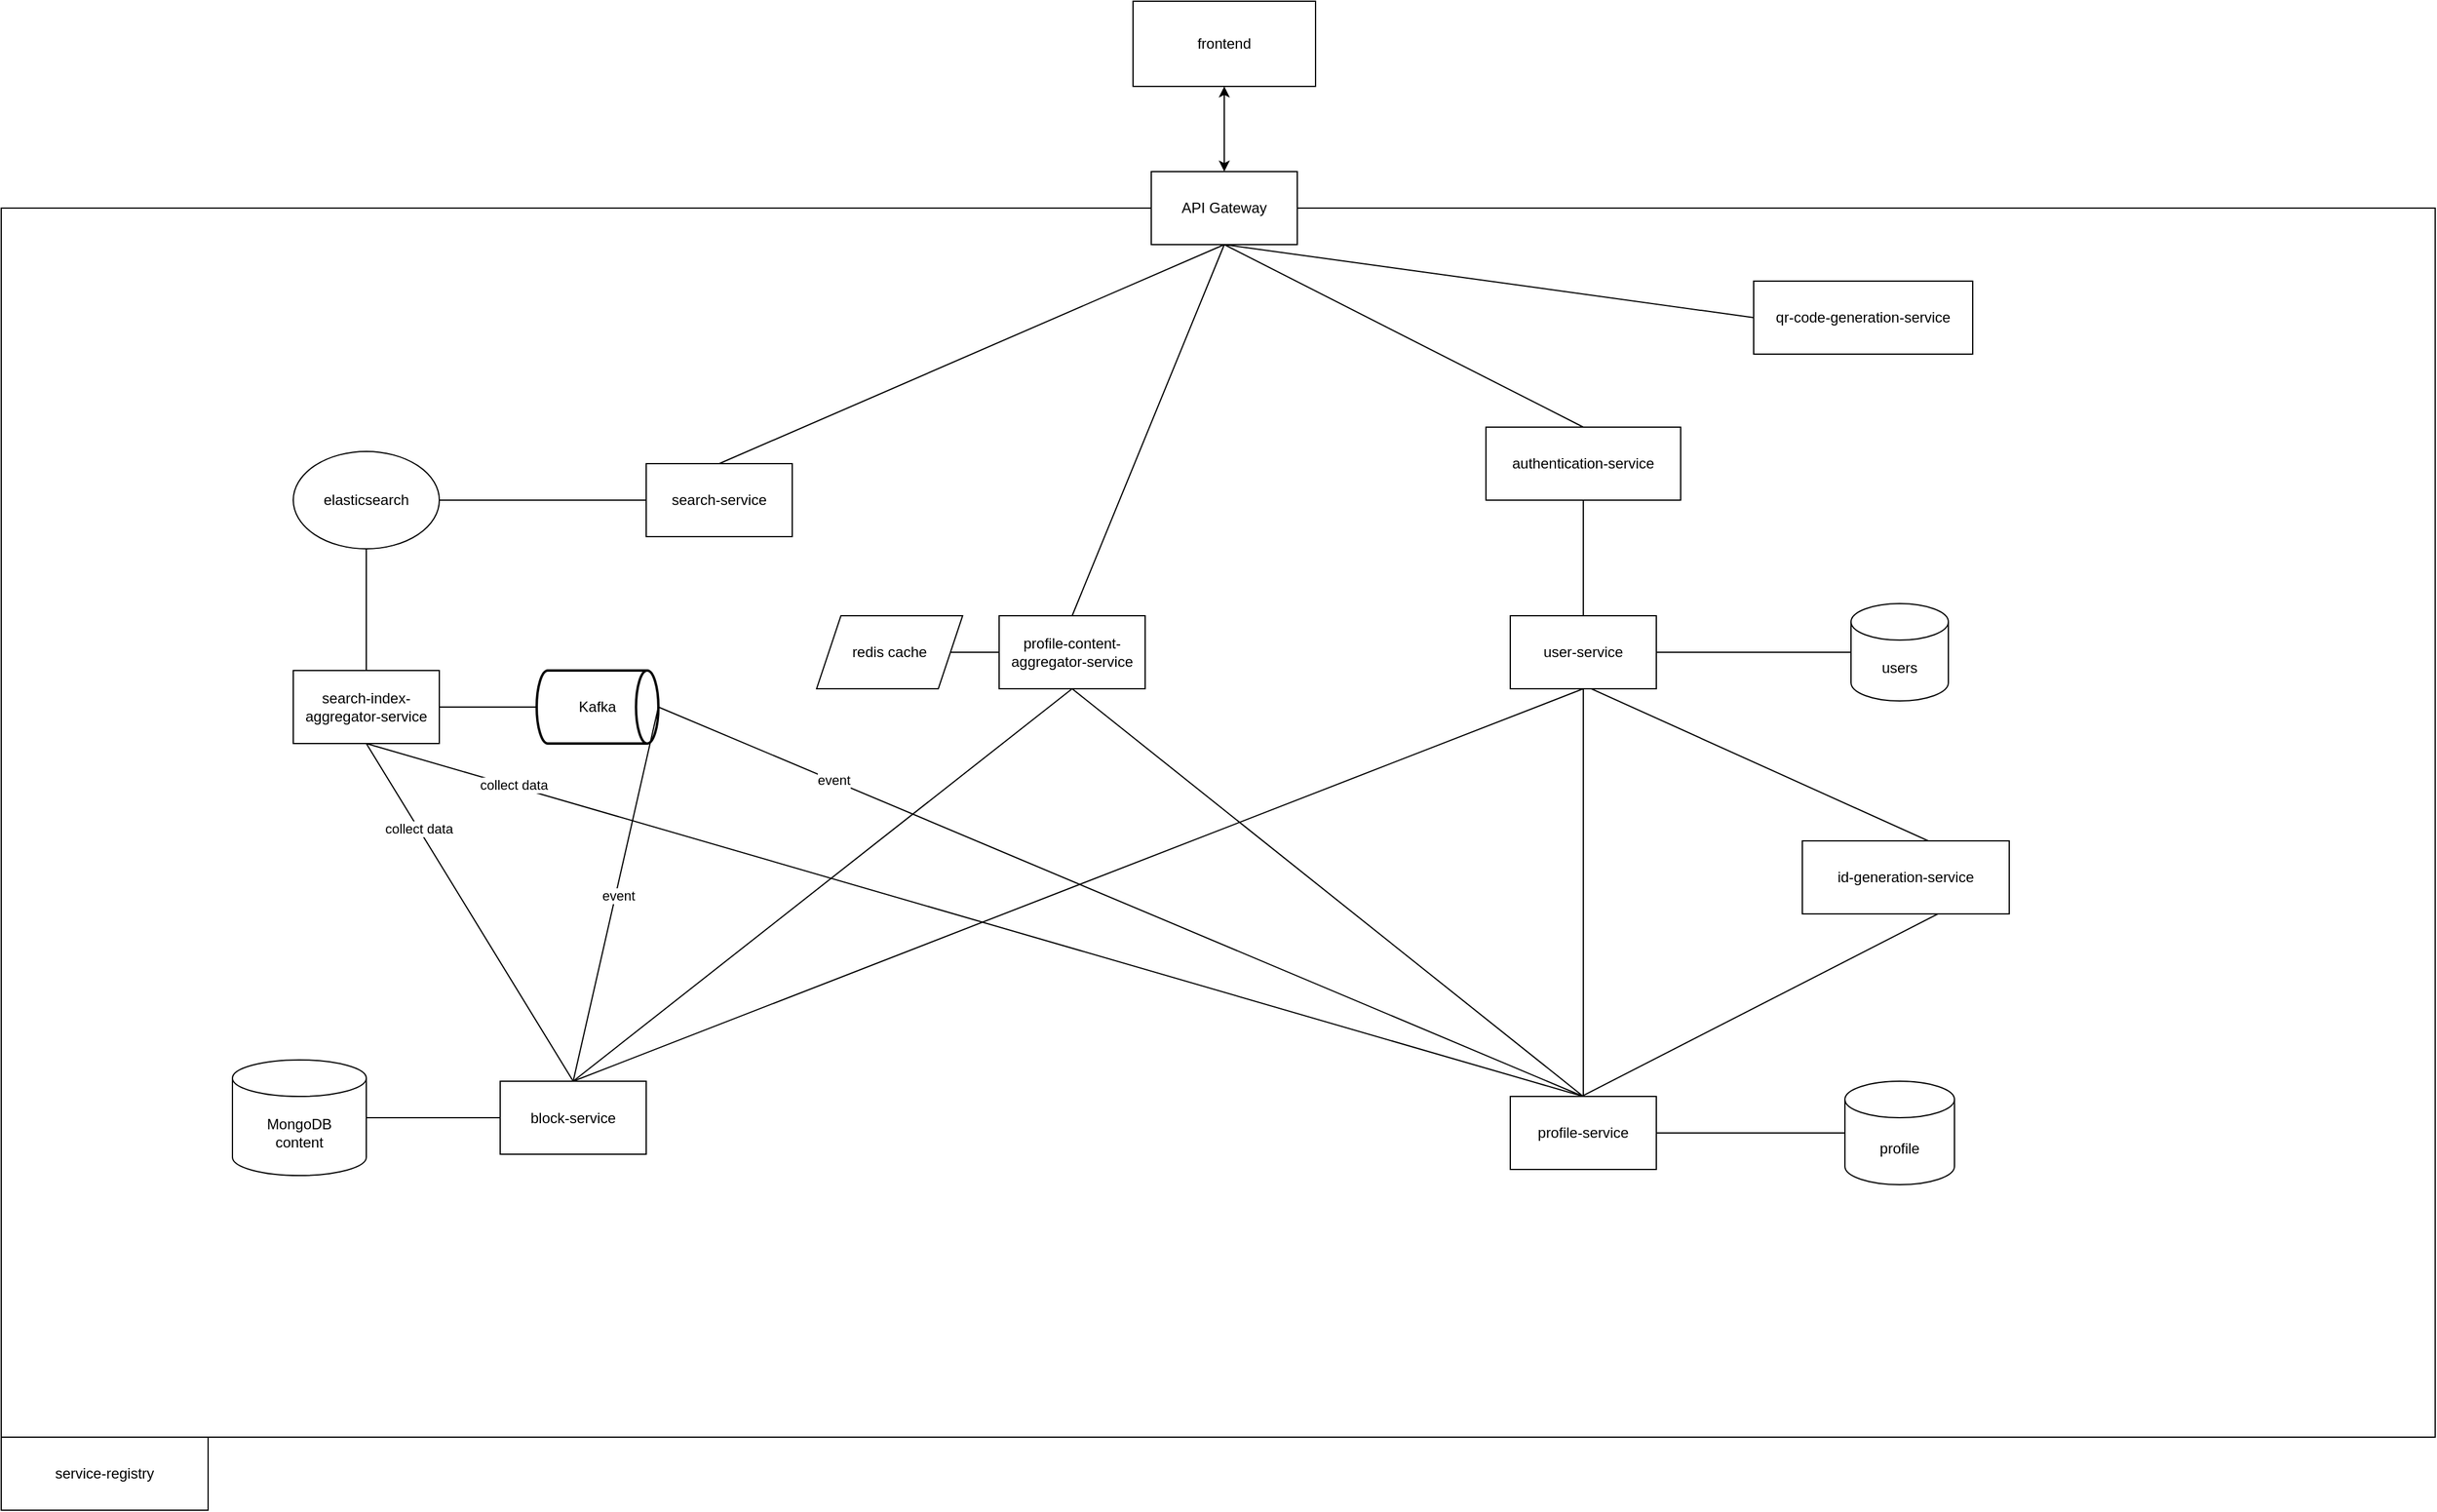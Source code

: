 <mxfile version="27.1.4">
  <diagram name="Страница — 1" id="i3LVn1LgoNljOelGQw5J">
    <mxGraphModel dx="2016" dy="555" grid="1" gridSize="10" guides="1" tooltips="1" connect="1" arrows="1" fold="1" page="1" pageScale="1" pageWidth="827" pageHeight="1169" math="0" shadow="0">
      <root>
        <mxCell id="0" />
        <mxCell id="1" parent="0" />
        <mxCell id="mecvfuiWXkzP9lwRZ46r-13" value="" style="rounded=0;whiteSpace=wrap;html=1;" parent="1" vertex="1">
          <mxGeometry x="-490" y="190" width="2000" height="1010" as="geometry" />
        </mxCell>
        <mxCell id="mecvfuiWXkzP9lwRZ46r-6" value="" style="endArrow=none;html=1;rounded=0;exitX=1;exitY=0.5;exitDx=0;exitDy=0;entryX=0;entryY=0.5;entryDx=0;entryDy=0;" parent="1" source="cwdTRz-IvwMMXVaB-Oc8-13" target="cwdTRz-IvwMMXVaB-Oc8-14" edge="1">
          <mxGeometry width="50" height="50" relative="1" as="geometry">
            <mxPoint x="510" y="789" as="sourcePoint" />
            <mxPoint x="560" y="739" as="targetPoint" />
          </mxGeometry>
        </mxCell>
        <mxCell id="mecvfuiWXkzP9lwRZ46r-7" value="" style="endArrow=none;html=1;rounded=0;entryX=1;entryY=0.5;entryDx=0;entryDy=0;exitX=0;exitY=0.5;exitDx=0;exitDy=0;" parent="1" source="cwdTRz-IvwMMXVaB-Oc8-16" target="cwdTRz-IvwMMXVaB-Oc8-13" edge="1">
          <mxGeometry width="50" height="50" relative="1" as="geometry">
            <mxPoint x="500" y="759" as="sourcePoint" />
            <mxPoint x="550" y="709" as="targetPoint" />
          </mxGeometry>
        </mxCell>
        <mxCell id="mecvfuiWXkzP9lwRZ46r-8" value="" style="endArrow=none;html=1;rounded=0;entryX=0.5;entryY=0;entryDx=0;entryDy=0;exitX=0.5;exitY=1;exitDx=0;exitDy=0;" parent="1" source="cwdTRz-IvwMMXVaB-Oc8-14" target="cwdTRz-IvwMMXVaB-Oc8-16" edge="1">
          <mxGeometry width="50" height="50" relative="1" as="geometry">
            <mxPoint x="500" y="759" as="sourcePoint" />
            <mxPoint x="550" y="709" as="targetPoint" />
          </mxGeometry>
        </mxCell>
        <mxCell id="mecvfuiWXkzP9lwRZ46r-10" value="" style="endArrow=none;html=1;rounded=0;exitX=0.5;exitY=0;exitDx=0;exitDy=0;entryX=0.5;entryY=1;entryDx=0;entryDy=0;" parent="1" source="cwdTRz-IvwMMXVaB-Oc8-15" target="cwdTRz-IvwMMXVaB-Oc8-14" edge="1">
          <mxGeometry width="50" height="50" relative="1" as="geometry">
            <mxPoint x="500" y="759" as="sourcePoint" />
            <mxPoint x="550" y="709" as="targetPoint" />
          </mxGeometry>
        </mxCell>
        <mxCell id="GitikL_nL5rdTP1hG6hW-6" value="service-registry" style="rounded=0;whiteSpace=wrap;html=1;" parent="1" vertex="1">
          <mxGeometry x="-490" y="1200" width="170" height="60" as="geometry" />
        </mxCell>
        <mxCell id="nT1DKGUCvkfuasylY6f7-3" value="MongoDB&lt;br&gt;content" style="shape=cylinder3;whiteSpace=wrap;html=1;boundedLbl=1;backgroundOutline=1;size=15;" parent="1" vertex="1">
          <mxGeometry x="-300" y="890" width="110" height="95" as="geometry" />
        </mxCell>
        <mxCell id="nT1DKGUCvkfuasylY6f7-4" value="" style="endArrow=none;html=1;rounded=0;exitX=1;exitY=0.5;exitDx=0;exitDy=0;exitPerimeter=0;entryX=0;entryY=0.5;entryDx=0;entryDy=0;" parent="1" source="nT1DKGUCvkfuasylY6f7-3" target="cwdTRz-IvwMMXVaB-Oc8-15" edge="1">
          <mxGeometry width="50" height="50" relative="1" as="geometry">
            <mxPoint x="410" y="729" as="sourcePoint" />
            <mxPoint x="460" y="679" as="targetPoint" />
          </mxGeometry>
        </mxCell>
        <mxCell id="nT1DKGUCvkfuasylY6f7-5" value="users" style="shape=cylinder3;whiteSpace=wrap;html=1;boundedLbl=1;backgroundOutline=1;size=15;" parent="1" vertex="1">
          <mxGeometry x="1030" y="515" width="80" height="80" as="geometry" />
        </mxCell>
        <mxCell id="nT1DKGUCvkfuasylY6f7-6" value="" style="endArrow=none;html=1;rounded=0;entryX=0;entryY=0.5;entryDx=0;entryDy=0;entryPerimeter=0;exitX=1;exitY=0.5;exitDx=0;exitDy=0;" parent="1" source="cwdTRz-IvwMMXVaB-Oc8-14" target="nT1DKGUCvkfuasylY6f7-5" edge="1">
          <mxGeometry width="50" height="50" relative="1" as="geometry">
            <mxPoint x="370" y="679" as="sourcePoint" />
            <mxPoint x="420" y="629" as="targetPoint" />
          </mxGeometry>
        </mxCell>
        <mxCell id="nT1DKGUCvkfuasylY6f7-7" value="profile" style="shape=cylinder3;whiteSpace=wrap;html=1;boundedLbl=1;backgroundOutline=1;size=15;" parent="1" vertex="1">
          <mxGeometry x="1025" y="907.5" width="90" height="85" as="geometry" />
        </mxCell>
        <mxCell id="nT1DKGUCvkfuasylY6f7-8" value="" style="endArrow=none;html=1;rounded=0;entryX=0;entryY=0.5;entryDx=0;entryDy=0;entryPerimeter=0;exitX=1;exitY=0.5;exitDx=0;exitDy=0;" parent="1" source="cwdTRz-IvwMMXVaB-Oc8-16" target="nT1DKGUCvkfuasylY6f7-7" edge="1">
          <mxGeometry width="50" height="50" relative="1" as="geometry">
            <mxPoint x="370" y="649" as="sourcePoint" />
            <mxPoint x="420" y="599" as="targetPoint" />
          </mxGeometry>
        </mxCell>
        <mxCell id="nT1DKGUCvkfuasylY6f7-10" value="" style="endArrow=none;html=1;rounded=0;entryX=0.5;entryY=1;entryDx=0;entryDy=0;exitX=0.5;exitY=0;exitDx=0;exitDy=0;" parent="1" source="cwdTRz-IvwMMXVaB-Oc8-14" target="cwdTRz-IvwMMXVaB-Oc8-12" edge="1">
          <mxGeometry width="50" height="50" relative="1" as="geometry">
            <mxPoint x="-440" y="769" as="sourcePoint" />
            <mxPoint x="-390" y="719" as="targetPoint" />
          </mxGeometry>
        </mxCell>
        <mxCell id="jgPPCXIPRFkHmNSosa7x-1" value="" style="endArrow=none;html=1;rounded=0;exitX=0.5;exitY=1;exitDx=0;exitDy=0;entryX=0.5;entryY=0;entryDx=0;entryDy=0;" parent="1" source="cwdTRz-IvwMMXVaB-Oc8-11" target="cwdTRz-IvwMMXVaB-Oc8-12" edge="1">
          <mxGeometry width="50" height="50" relative="1" as="geometry">
            <mxPoint x="550" y="240" as="sourcePoint" />
            <mxPoint x="600" y="190" as="targetPoint" />
          </mxGeometry>
        </mxCell>
        <mxCell id="7SUt_NztQ_C2ouWQOIhQ-9" value="" style="endArrow=classic;startArrow=classic;html=1;rounded=0;exitX=0.5;exitY=0;exitDx=0;exitDy=0;entryX=0.5;entryY=1;entryDx=0;entryDy=0;" parent="1" source="cwdTRz-IvwMMXVaB-Oc8-11" target="cwdTRz-IvwMMXVaB-Oc8-9" edge="1">
          <mxGeometry width="50" height="50" relative="1" as="geometry">
            <mxPoint x="480" y="160" as="sourcePoint" />
            <mxPoint x="270" y="79.194" as="targetPoint" />
          </mxGeometry>
        </mxCell>
        <mxCell id="cwdTRz-IvwMMXVaB-Oc8-3" value="" style="endArrow=none;html=1;rounded=0;entryX=0.5;entryY=1;entryDx=0;entryDy=0;exitX=0.5;exitY=0;exitDx=0;exitDy=0;" parent="1" source="cwdTRz-IvwMMXVaB-Oc8-10" target="cwdTRz-IvwMMXVaB-Oc8-11" edge="1">
          <mxGeometry width="50" height="50" relative="1" as="geometry">
            <mxPoint x="380" y="460" as="sourcePoint" />
            <mxPoint x="430" y="410" as="targetPoint" />
          </mxGeometry>
        </mxCell>
        <mxCell id="cwdTRz-IvwMMXVaB-Oc8-4" value="" style="endArrow=none;html=1;rounded=0;entryX=0.5;entryY=1;entryDx=0;entryDy=0;exitX=0.5;exitY=0;exitDx=0;exitDy=0;" parent="1" source="cwdTRz-IvwMMXVaB-Oc8-15" target="cwdTRz-IvwMMXVaB-Oc8-10" edge="1">
          <mxGeometry width="50" height="50" relative="1" as="geometry">
            <mxPoint x="380" y="600" as="sourcePoint" />
            <mxPoint x="430" y="550" as="targetPoint" />
          </mxGeometry>
        </mxCell>
        <mxCell id="cwdTRz-IvwMMXVaB-Oc8-5" value="" style="endArrow=none;html=1;rounded=0;entryX=0.5;entryY=1;entryDx=0;entryDy=0;exitX=0.5;exitY=0;exitDx=0;exitDy=0;" parent="1" source="cwdTRz-IvwMMXVaB-Oc8-16" target="cwdTRz-IvwMMXVaB-Oc8-10" edge="1">
          <mxGeometry width="50" height="50" relative="1" as="geometry">
            <mxPoint x="510" y="570" as="sourcePoint" />
            <mxPoint x="560" y="520" as="targetPoint" />
          </mxGeometry>
        </mxCell>
        <mxCell id="cwdTRz-IvwMMXVaB-Oc8-9" value="frontend" style="rounded=0;whiteSpace=wrap;html=1;" parent="1" vertex="1">
          <mxGeometry x="440" y="20" width="150" height="70" as="geometry" />
        </mxCell>
        <mxCell id="cwdTRz-IvwMMXVaB-Oc8-10" value="profile-content-aggregator-service" style="rounded=0;whiteSpace=wrap;html=1;" parent="1" vertex="1">
          <mxGeometry x="330" y="525" width="120" height="60" as="geometry" />
        </mxCell>
        <mxCell id="cwdTRz-IvwMMXVaB-Oc8-11" value="API Gateway" style="rounded=0;whiteSpace=wrap;html=1;" parent="1" vertex="1">
          <mxGeometry x="455" y="160" width="120" height="60" as="geometry" />
        </mxCell>
        <mxCell id="cwdTRz-IvwMMXVaB-Oc8-12" value="authentication-service" style="rounded=0;whiteSpace=wrap;html=1;" parent="1" vertex="1">
          <mxGeometry x="730" y="370" width="160" height="60" as="geometry" />
        </mxCell>
        <mxCell id="cwdTRz-IvwMMXVaB-Oc8-13" value="id-generation-service" style="rounded=0;whiteSpace=wrap;html=1;" parent="1" vertex="1">
          <mxGeometry x="990" y="710" width="170" height="60" as="geometry" />
        </mxCell>
        <mxCell id="cwdTRz-IvwMMXVaB-Oc8-14" value="user-service" style="rounded=0;whiteSpace=wrap;html=1;" parent="1" vertex="1">
          <mxGeometry x="750" y="525" width="120" height="60" as="geometry" />
        </mxCell>
        <mxCell id="cwdTRz-IvwMMXVaB-Oc8-15" value="block-service" style="rounded=0;whiteSpace=wrap;html=1;" parent="1" vertex="1">
          <mxGeometry x="-80" y="907.5" width="120" height="60" as="geometry" />
        </mxCell>
        <mxCell id="cwdTRz-IvwMMXVaB-Oc8-16" value="profile-service" style="rounded=0;whiteSpace=wrap;html=1;" parent="1" vertex="1">
          <mxGeometry x="750" y="920" width="120" height="60" as="geometry" />
        </mxCell>
        <mxCell id="m6zZrwyjsEb3rJ77lJme-1" value="" style="endArrow=none;html=1;rounded=0;entryX=1;entryY=0.5;entryDx=0;entryDy=0;exitX=0;exitY=0.5;exitDx=0;exitDy=0;" parent="1" source="cwdTRz-IvwMMXVaB-Oc8-10" target="QkwRiEOfvKEsJf54zW8C-4" edge="1">
          <mxGeometry width="50" height="50" relative="1" as="geometry">
            <mxPoint x="500" y="400" as="sourcePoint" />
            <mxPoint x="550" y="350" as="targetPoint" />
          </mxGeometry>
        </mxCell>
        <mxCell id="QkwRiEOfvKEsJf54zW8C-4" value="redis cache" style="shape=parallelogram;perimeter=parallelogramPerimeter;whiteSpace=wrap;html=1;fixedSize=1;" parent="1" vertex="1">
          <mxGeometry x="180" y="525" width="120" height="60" as="geometry" />
        </mxCell>
        <mxCell id="dAJSUUfbmniMfgoSoHl8-1" value="qr-code-generation-service" style="rounded=0;whiteSpace=wrap;html=1;" parent="1" vertex="1">
          <mxGeometry x="950" y="250" width="180" height="60" as="geometry" />
        </mxCell>
        <mxCell id="dAJSUUfbmniMfgoSoHl8-2" value="" style="endArrow=none;html=1;rounded=0;exitX=0;exitY=0.5;exitDx=0;exitDy=0;entryX=0.5;entryY=1;entryDx=0;entryDy=0;" parent="1" source="dAJSUUfbmniMfgoSoHl8-1" target="cwdTRz-IvwMMXVaB-Oc8-11" edge="1">
          <mxGeometry width="50" height="50" relative="1" as="geometry">
            <mxPoint x="390" y="330" as="sourcePoint" />
            <mxPoint x="440" y="280" as="targetPoint" />
          </mxGeometry>
        </mxCell>
        <mxCell id="KqXkeVbOdNJaAQ0vA7pt-1" value="search-service" style="rounded=0;whiteSpace=wrap;html=1;" vertex="1" parent="1">
          <mxGeometry x="40" y="400" width="120" height="60" as="geometry" />
        </mxCell>
        <mxCell id="KqXkeVbOdNJaAQ0vA7pt-2" value="elasticsearch" style="ellipse;whiteSpace=wrap;html=1;" vertex="1" parent="1">
          <mxGeometry x="-250" y="390" width="120" height="80" as="geometry" />
        </mxCell>
        <mxCell id="KqXkeVbOdNJaAQ0vA7pt-3" value="" style="endArrow=none;html=1;rounded=0;exitX=1;exitY=0.5;exitDx=0;exitDy=0;entryX=0;entryY=0.5;entryDx=0;entryDy=0;" edge="1" parent="1" source="KqXkeVbOdNJaAQ0vA7pt-2" target="KqXkeVbOdNJaAQ0vA7pt-1">
          <mxGeometry width="50" height="50" relative="1" as="geometry">
            <mxPoint x="-90" y="470" as="sourcePoint" />
            <mxPoint x="-40" y="420" as="targetPoint" />
          </mxGeometry>
        </mxCell>
        <mxCell id="KqXkeVbOdNJaAQ0vA7pt-5" value="search-index-aggregator-service" style="rounded=0;whiteSpace=wrap;html=1;" vertex="1" parent="1">
          <mxGeometry x="-250" y="570" width="120" height="60" as="geometry" />
        </mxCell>
        <mxCell id="KqXkeVbOdNJaAQ0vA7pt-7" value="Kafka" style="strokeWidth=2;html=1;shape=mxgraph.flowchart.direct_data;whiteSpace=wrap;" vertex="1" parent="1">
          <mxGeometry x="-50" y="570" width="100" height="60" as="geometry" />
        </mxCell>
        <mxCell id="KqXkeVbOdNJaAQ0vA7pt-8" value="" style="endArrow=none;html=1;rounded=0;exitX=1;exitY=0.5;exitDx=0;exitDy=0;entryX=0;entryY=0.5;entryDx=0;entryDy=0;entryPerimeter=0;" edge="1" parent="1" source="KqXkeVbOdNJaAQ0vA7pt-5" target="KqXkeVbOdNJaAQ0vA7pt-7">
          <mxGeometry width="50" height="50" relative="1" as="geometry">
            <mxPoint x="50" y="490" as="sourcePoint" />
            <mxPoint x="100" y="440" as="targetPoint" />
          </mxGeometry>
        </mxCell>
        <mxCell id="KqXkeVbOdNJaAQ0vA7pt-9" value="" style="endArrow=none;html=1;rounded=0;exitX=1;exitY=0.5;exitDx=0;exitDy=0;exitPerimeter=0;entryX=0.5;entryY=0;entryDx=0;entryDy=0;" edge="1" parent="1" source="KqXkeVbOdNJaAQ0vA7pt-7" target="cwdTRz-IvwMMXVaB-Oc8-15">
          <mxGeometry width="50" height="50" relative="1" as="geometry">
            <mxPoint x="170" y="680" as="sourcePoint" />
            <mxPoint x="220" y="630" as="targetPoint" />
          </mxGeometry>
        </mxCell>
        <mxCell id="KqXkeVbOdNJaAQ0vA7pt-10" value="event" style="edgeLabel;html=1;align=center;verticalAlign=middle;resizable=0;points=[];" vertex="1" connectable="0" parent="KqXkeVbOdNJaAQ0vA7pt-9">
          <mxGeometry x="0.003" y="2" relative="1" as="geometry">
            <mxPoint as="offset" />
          </mxGeometry>
        </mxCell>
        <mxCell id="KqXkeVbOdNJaAQ0vA7pt-11" value="" style="endArrow=none;html=1;rounded=0;entryX=1;entryY=0.5;entryDx=0;entryDy=0;entryPerimeter=0;exitX=0.5;exitY=0;exitDx=0;exitDy=0;" edge="1" parent="1" source="cwdTRz-IvwMMXVaB-Oc8-16" target="KqXkeVbOdNJaAQ0vA7pt-7">
          <mxGeometry width="50" height="50" relative="1" as="geometry">
            <mxPoint x="310" y="750" as="sourcePoint" />
            <mxPoint x="360" y="700" as="targetPoint" />
          </mxGeometry>
        </mxCell>
        <mxCell id="KqXkeVbOdNJaAQ0vA7pt-12" value="event" style="edgeLabel;html=1;align=center;verticalAlign=middle;resizable=0;points=[];" vertex="1" connectable="0" parent="KqXkeVbOdNJaAQ0vA7pt-11">
          <mxGeometry x="0.624" y="-1" relative="1" as="geometry">
            <mxPoint as="offset" />
          </mxGeometry>
        </mxCell>
        <mxCell id="KqXkeVbOdNJaAQ0vA7pt-13" value="" style="endArrow=none;html=1;rounded=0;entryX=0.5;entryY=1;entryDx=0;entryDy=0;exitX=0.5;exitY=0;exitDx=0;exitDy=0;" edge="1" parent="1" source="cwdTRz-IvwMMXVaB-Oc8-15" target="KqXkeVbOdNJaAQ0vA7pt-5">
          <mxGeometry width="50" height="50" relative="1" as="geometry">
            <mxPoint x="420" y="740" as="sourcePoint" />
            <mxPoint x="470" y="690" as="targetPoint" />
          </mxGeometry>
        </mxCell>
        <mxCell id="KqXkeVbOdNJaAQ0vA7pt-14" value="collect data" style="edgeLabel;html=1;align=center;verticalAlign=middle;resizable=0;points=[];" vertex="1" connectable="0" parent="KqXkeVbOdNJaAQ0vA7pt-13">
          <mxGeometry x="0.501" relative="1" as="geometry">
            <mxPoint as="offset" />
          </mxGeometry>
        </mxCell>
        <mxCell id="KqXkeVbOdNJaAQ0vA7pt-15" value="" style="endArrow=none;html=1;rounded=0;exitX=0.5;exitY=1;exitDx=0;exitDy=0;entryX=0.5;entryY=0;entryDx=0;entryDy=0;" edge="1" parent="1" source="KqXkeVbOdNJaAQ0vA7pt-5" target="cwdTRz-IvwMMXVaB-Oc8-16">
          <mxGeometry width="50" height="50" relative="1" as="geometry">
            <mxPoint x="110" y="730" as="sourcePoint" />
            <mxPoint x="160" y="680" as="targetPoint" />
          </mxGeometry>
        </mxCell>
        <mxCell id="KqXkeVbOdNJaAQ0vA7pt-16" value="collect data" style="edgeLabel;html=1;align=center;verticalAlign=middle;resizable=0;points=[];" vertex="1" connectable="0" parent="KqXkeVbOdNJaAQ0vA7pt-15">
          <mxGeometry x="-0.76" y="1" relative="1" as="geometry">
            <mxPoint as="offset" />
          </mxGeometry>
        </mxCell>
        <mxCell id="KqXkeVbOdNJaAQ0vA7pt-17" value="" style="endArrow=none;html=1;rounded=0;exitX=0.5;exitY=0;exitDx=0;exitDy=0;entryX=0.5;entryY=1;entryDx=0;entryDy=0;" edge="1" parent="1" source="KqXkeVbOdNJaAQ0vA7pt-5" target="KqXkeVbOdNJaAQ0vA7pt-2">
          <mxGeometry width="50" height="50" relative="1" as="geometry">
            <mxPoint x="90" y="550" as="sourcePoint" />
            <mxPoint x="140" y="500" as="targetPoint" />
          </mxGeometry>
        </mxCell>
        <mxCell id="KqXkeVbOdNJaAQ0vA7pt-18" value="" style="endArrow=none;html=1;rounded=0;exitX=0.5;exitY=0;exitDx=0;exitDy=0;entryX=0.5;entryY=1;entryDx=0;entryDy=0;" edge="1" parent="1" source="KqXkeVbOdNJaAQ0vA7pt-1" target="cwdTRz-IvwMMXVaB-Oc8-11">
          <mxGeometry width="50" height="50" relative="1" as="geometry">
            <mxPoint x="320" y="310" as="sourcePoint" />
            <mxPoint x="370" y="260" as="targetPoint" />
          </mxGeometry>
        </mxCell>
      </root>
    </mxGraphModel>
  </diagram>
</mxfile>
